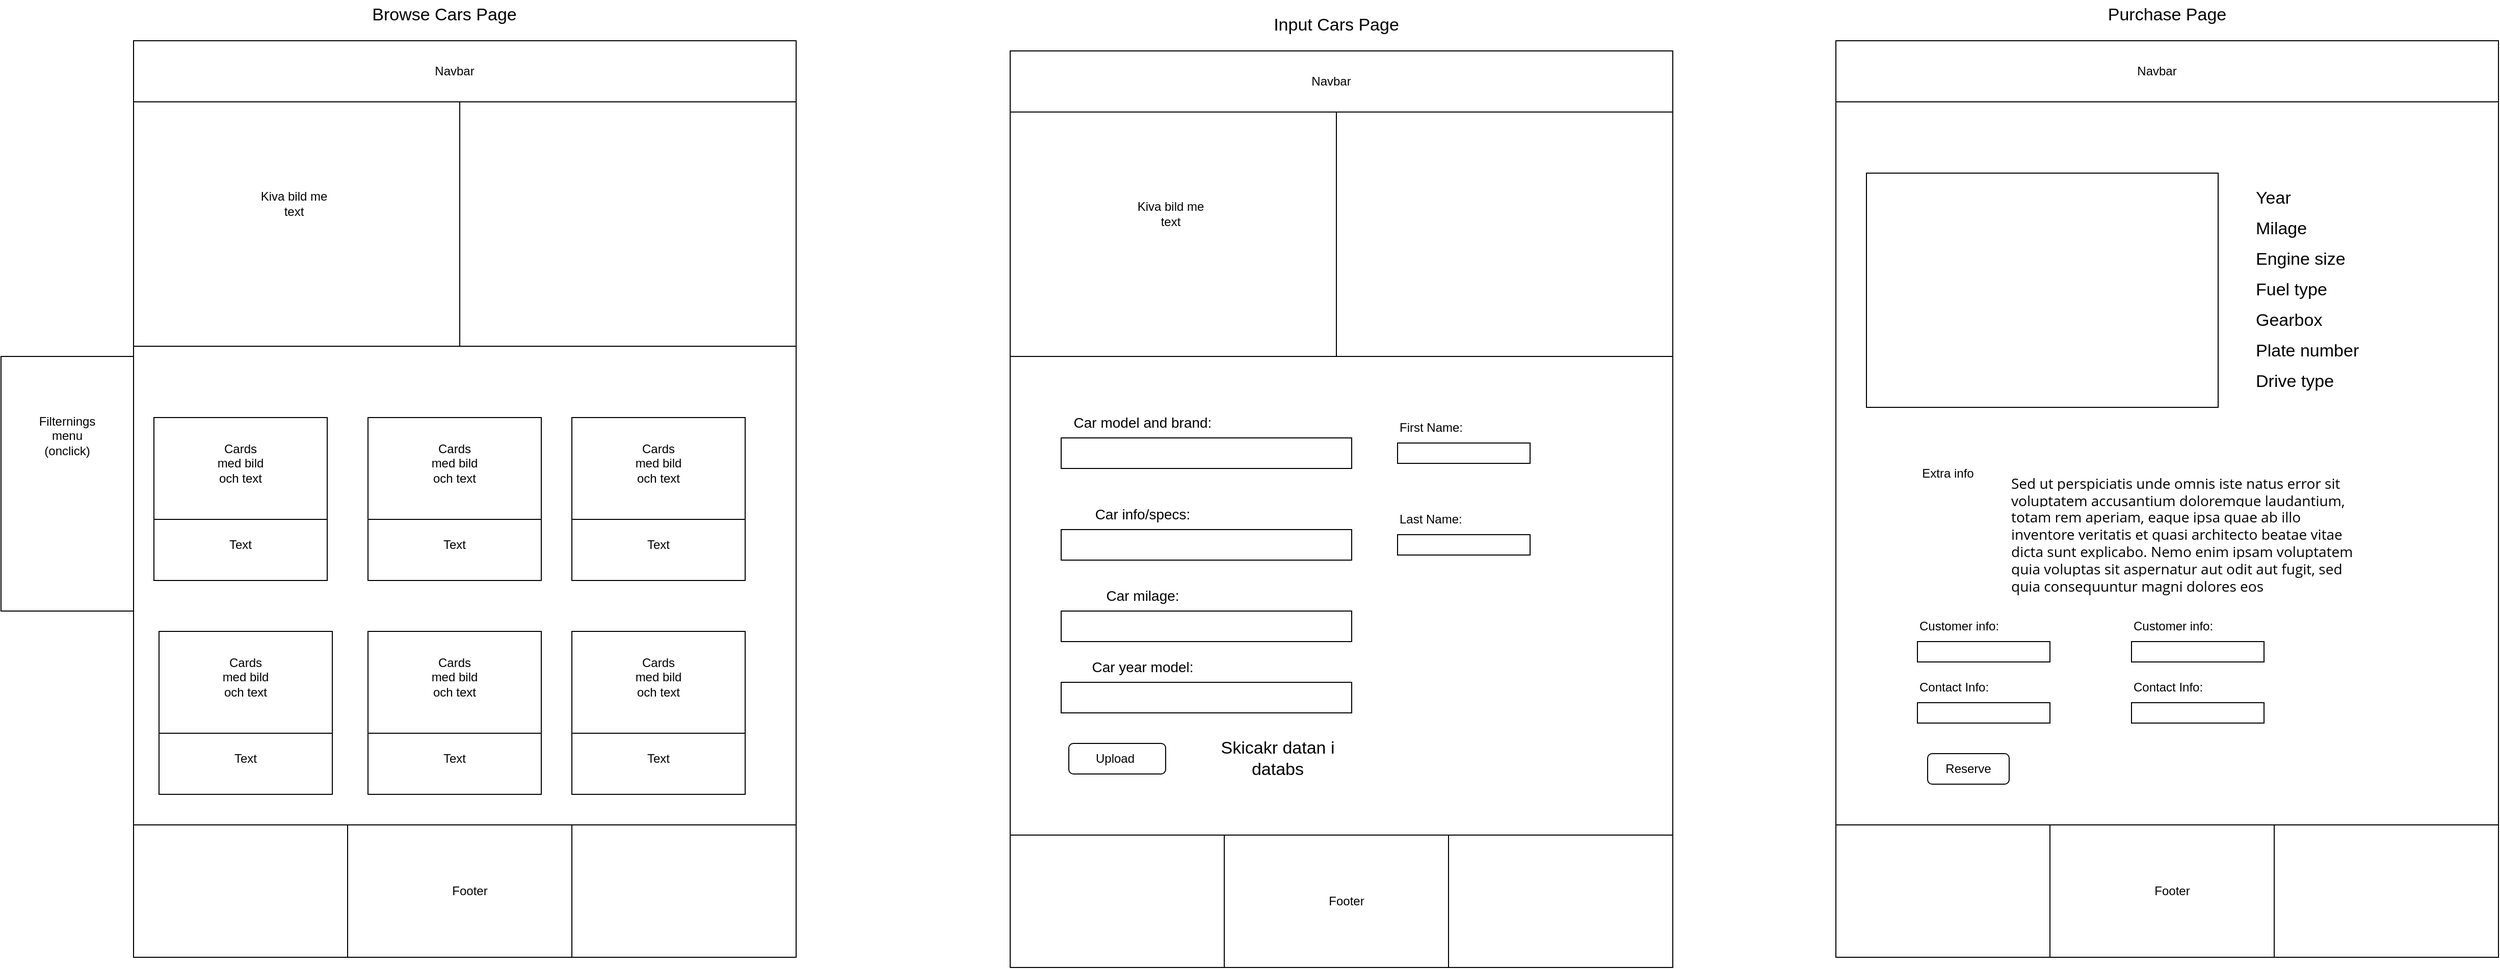 <mxfile version="24.0.1" type="device">
  <diagram name="Page-1" id="6bRj6qMjiAO26-TjQaLH">
    <mxGraphModel dx="2243" dy="754" grid="1" gridSize="10" guides="1" tooltips="1" connect="1" arrows="1" fold="1" page="1" pageScale="1" pageWidth="850" pageHeight="1100" math="0" shadow="0">
      <root>
        <mxCell id="0" />
        <mxCell id="1" parent="0" />
        <mxCell id="yaeBeN-s90Qee0jV2cAA-12" value="" style="rounded=0;whiteSpace=wrap;html=1;" vertex="1" parent="1">
          <mxGeometry x="-110" y="510" width="130" height="250" as="geometry" />
        </mxCell>
        <mxCell id="yaeBeN-s90Qee0jV2cAA-13" value="Filternings menu (onclick)&lt;div&gt;&lt;br&gt;&lt;/div&gt;" style="text;html=1;align=center;verticalAlign=middle;whiteSpace=wrap;rounded=0;" vertex="1" parent="1">
          <mxGeometry x="-75" y="580" width="60" height="30" as="geometry" />
        </mxCell>
        <mxCell id="yaeBeN-s90Qee0jV2cAA-47" value="" style="group" vertex="1" connectable="0" parent="1">
          <mxGeometry x="20" y="200" width="650" height="900" as="geometry" />
        </mxCell>
        <mxCell id="yaeBeN-s90Qee0jV2cAA-5" value="" style="rounded=0;whiteSpace=wrap;html=1;" vertex="1" parent="yaeBeN-s90Qee0jV2cAA-47">
          <mxGeometry width="650" height="900" as="geometry" />
        </mxCell>
        <mxCell id="yaeBeN-s90Qee0jV2cAA-6" value="" style="rounded=0;whiteSpace=wrap;html=1;" vertex="1" parent="yaeBeN-s90Qee0jV2cAA-47">
          <mxGeometry width="650" height="60" as="geometry" />
        </mxCell>
        <mxCell id="yaeBeN-s90Qee0jV2cAA-7" value="Navbar" style="text;html=1;align=center;verticalAlign=middle;whiteSpace=wrap;rounded=0;" vertex="1" parent="yaeBeN-s90Qee0jV2cAA-47">
          <mxGeometry x="270" y="15" width="90" height="30" as="geometry" />
        </mxCell>
        <mxCell id="yaeBeN-s90Qee0jV2cAA-8" value="" style="shape=image;html=1;verticalAlign=top;verticalLabelPosition=bottom;labelBackgroundColor=#ffffff;imageAspect=0;aspect=fixed;image=https://cdn4.iconfinder.com/data/icons/evil-icons-user-interface/64/menu-128.png" vertex="1" parent="yaeBeN-s90Qee0jV2cAA-47">
          <mxGeometry x="590" y="11" width="38" height="38" as="geometry" />
        </mxCell>
        <mxCell id="yaeBeN-s90Qee0jV2cAA-9" value="" style="rounded=0;whiteSpace=wrap;html=1;" vertex="1" parent="yaeBeN-s90Qee0jV2cAA-47">
          <mxGeometry y="60" width="650" height="240" as="geometry" />
        </mxCell>
        <mxCell id="yaeBeN-s90Qee0jV2cAA-10" value="Kiva bild me text" style="text;html=1;align=center;verticalAlign=middle;whiteSpace=wrap;rounded=0;" vertex="1" parent="yaeBeN-s90Qee0jV2cAA-47">
          <mxGeometry x="120" y="140" width="75" height="40" as="geometry" />
        </mxCell>
        <mxCell id="yaeBeN-s90Qee0jV2cAA-11" value="" style="rounded=0;whiteSpace=wrap;html=1;" vertex="1" parent="yaeBeN-s90Qee0jV2cAA-47">
          <mxGeometry x="320" y="60" width="330" height="240" as="geometry" />
        </mxCell>
        <mxCell id="yaeBeN-s90Qee0jV2cAA-22" value="" style="rounded=0;whiteSpace=wrap;html=1;" vertex="1" parent="yaeBeN-s90Qee0jV2cAA-47">
          <mxGeometry y="770" width="650" height="130" as="geometry" />
        </mxCell>
        <mxCell id="yaeBeN-s90Qee0jV2cAA-24" value="" style="rounded=0;whiteSpace=wrap;html=1;" vertex="1" parent="yaeBeN-s90Qee0jV2cAA-47">
          <mxGeometry y="770" width="210" height="130" as="geometry" />
        </mxCell>
        <mxCell id="yaeBeN-s90Qee0jV2cAA-25" value="" style="rounded=0;whiteSpace=wrap;html=1;" vertex="1" parent="yaeBeN-s90Qee0jV2cAA-47">
          <mxGeometry x="430" y="770" width="220" height="130" as="geometry" />
        </mxCell>
        <mxCell id="yaeBeN-s90Qee0jV2cAA-26" value="" style="rounded=0;whiteSpace=wrap;html=1;" vertex="1" parent="yaeBeN-s90Qee0jV2cAA-47">
          <mxGeometry x="210" y="770" width="220" height="130" as="geometry" />
        </mxCell>
        <mxCell id="yaeBeN-s90Qee0jV2cAA-23" value="Footer" style="text;html=1;align=center;verticalAlign=middle;whiteSpace=wrap;rounded=0;" vertex="1" parent="yaeBeN-s90Qee0jV2cAA-47">
          <mxGeometry x="300" y="820" width="60" height="30" as="geometry" />
        </mxCell>
        <mxCell id="yaeBeN-s90Qee0jV2cAA-27" value="" style="group" vertex="1" connectable="0" parent="yaeBeN-s90Qee0jV2cAA-47">
          <mxGeometry x="25" y="580" width="170" height="160" as="geometry" />
        </mxCell>
        <mxCell id="yaeBeN-s90Qee0jV2cAA-16" value="" style="rounded=0;whiteSpace=wrap;html=1;" vertex="1" parent="yaeBeN-s90Qee0jV2cAA-27">
          <mxGeometry width="170" height="160" as="geometry" />
        </mxCell>
        <mxCell id="yaeBeN-s90Qee0jV2cAA-19" value="Cards med bild och text" style="text;html=1;align=center;verticalAlign=middle;whiteSpace=wrap;rounded=0;" vertex="1" parent="yaeBeN-s90Qee0jV2cAA-27">
          <mxGeometry x="55" y="30" width="60" height="30" as="geometry" />
        </mxCell>
        <mxCell id="yaeBeN-s90Qee0jV2cAA-168" value="" style="group" vertex="1" connectable="0" parent="yaeBeN-s90Qee0jV2cAA-27">
          <mxGeometry y="100" width="170" height="60" as="geometry" />
        </mxCell>
        <mxCell id="yaeBeN-s90Qee0jV2cAA-169" value="" style="rounded=0;whiteSpace=wrap;html=1;" vertex="1" parent="yaeBeN-s90Qee0jV2cAA-168">
          <mxGeometry width="170" height="60" as="geometry" />
        </mxCell>
        <mxCell id="yaeBeN-s90Qee0jV2cAA-170" value="Text" style="text;html=1;align=center;verticalAlign=middle;whiteSpace=wrap;rounded=0;" vertex="1" parent="yaeBeN-s90Qee0jV2cAA-168">
          <mxGeometry x="55" y="10" width="60" height="30" as="geometry" />
        </mxCell>
        <mxCell id="yaeBeN-s90Qee0jV2cAA-28" value="" style="group" vertex="1" connectable="0" parent="yaeBeN-s90Qee0jV2cAA-47">
          <mxGeometry x="230" y="580" width="170" height="160" as="geometry" />
        </mxCell>
        <mxCell id="yaeBeN-s90Qee0jV2cAA-17" value="" style="rounded=0;whiteSpace=wrap;html=1;" vertex="1" parent="yaeBeN-s90Qee0jV2cAA-28">
          <mxGeometry width="170" height="160" as="geometry" />
        </mxCell>
        <mxCell id="yaeBeN-s90Qee0jV2cAA-20" value="Cards med bild och text" style="text;html=1;align=center;verticalAlign=middle;whiteSpace=wrap;rounded=0;" vertex="1" parent="yaeBeN-s90Qee0jV2cAA-28">
          <mxGeometry x="55" y="30" width="60" height="30" as="geometry" />
        </mxCell>
        <mxCell id="yaeBeN-s90Qee0jV2cAA-171" value="" style="group" vertex="1" connectable="0" parent="yaeBeN-s90Qee0jV2cAA-28">
          <mxGeometry y="100" width="170" height="60" as="geometry" />
        </mxCell>
        <mxCell id="yaeBeN-s90Qee0jV2cAA-172" value="" style="rounded=0;whiteSpace=wrap;html=1;" vertex="1" parent="yaeBeN-s90Qee0jV2cAA-171">
          <mxGeometry width="170" height="60" as="geometry" />
        </mxCell>
        <mxCell id="yaeBeN-s90Qee0jV2cAA-173" value="Text" style="text;html=1;align=center;verticalAlign=middle;whiteSpace=wrap;rounded=0;" vertex="1" parent="yaeBeN-s90Qee0jV2cAA-171">
          <mxGeometry x="55" y="10" width="60" height="30" as="geometry" />
        </mxCell>
        <mxCell id="yaeBeN-s90Qee0jV2cAA-29" value="" style="group" vertex="1" connectable="0" parent="yaeBeN-s90Qee0jV2cAA-47">
          <mxGeometry x="430" y="580" width="170" height="160" as="geometry" />
        </mxCell>
        <mxCell id="yaeBeN-s90Qee0jV2cAA-30" value="" style="group" vertex="1" connectable="0" parent="yaeBeN-s90Qee0jV2cAA-29">
          <mxGeometry width="170" height="160" as="geometry" />
        </mxCell>
        <mxCell id="yaeBeN-s90Qee0jV2cAA-18" value="" style="rounded=0;whiteSpace=wrap;html=1;" vertex="1" parent="yaeBeN-s90Qee0jV2cAA-30">
          <mxGeometry width="170" height="160" as="geometry" />
        </mxCell>
        <mxCell id="yaeBeN-s90Qee0jV2cAA-21" value="Cards med bild och text" style="text;html=1;align=center;verticalAlign=middle;whiteSpace=wrap;rounded=0;" vertex="1" parent="yaeBeN-s90Qee0jV2cAA-30">
          <mxGeometry x="55" y="30" width="60" height="30" as="geometry" />
        </mxCell>
        <mxCell id="yaeBeN-s90Qee0jV2cAA-174" value="" style="group" vertex="1" connectable="0" parent="yaeBeN-s90Qee0jV2cAA-30">
          <mxGeometry y="100" width="170" height="60" as="geometry" />
        </mxCell>
        <mxCell id="yaeBeN-s90Qee0jV2cAA-175" value="" style="rounded=0;whiteSpace=wrap;html=1;" vertex="1" parent="yaeBeN-s90Qee0jV2cAA-174">
          <mxGeometry width="170" height="60" as="geometry" />
        </mxCell>
        <mxCell id="yaeBeN-s90Qee0jV2cAA-176" value="Text" style="text;html=1;align=center;verticalAlign=middle;whiteSpace=wrap;rounded=0;" vertex="1" parent="yaeBeN-s90Qee0jV2cAA-174">
          <mxGeometry x="55" y="10" width="60" height="30" as="geometry" />
        </mxCell>
        <mxCell id="yaeBeN-s90Qee0jV2cAA-31" value="" style="group" vertex="1" connectable="0" parent="yaeBeN-s90Qee0jV2cAA-47">
          <mxGeometry x="20" y="370" width="170" height="160" as="geometry" />
        </mxCell>
        <mxCell id="yaeBeN-s90Qee0jV2cAA-32" value="" style="rounded=0;whiteSpace=wrap;html=1;" vertex="1" parent="yaeBeN-s90Qee0jV2cAA-31">
          <mxGeometry width="170" height="160" as="geometry" />
        </mxCell>
        <mxCell id="yaeBeN-s90Qee0jV2cAA-33" value="Cards med bild och text" style="text;html=1;align=center;verticalAlign=middle;whiteSpace=wrap;rounded=0;" vertex="1" parent="yaeBeN-s90Qee0jV2cAA-31">
          <mxGeometry x="55" y="30" width="60" height="30" as="geometry" />
        </mxCell>
        <mxCell id="yaeBeN-s90Qee0jV2cAA-161" value="" style="group" vertex="1" connectable="0" parent="yaeBeN-s90Qee0jV2cAA-31">
          <mxGeometry y="100" width="170" height="60" as="geometry" />
        </mxCell>
        <mxCell id="yaeBeN-s90Qee0jV2cAA-159" value="" style="rounded=0;whiteSpace=wrap;html=1;" vertex="1" parent="yaeBeN-s90Qee0jV2cAA-161">
          <mxGeometry width="170" height="60" as="geometry" />
        </mxCell>
        <mxCell id="yaeBeN-s90Qee0jV2cAA-160" value="Text" style="text;html=1;align=center;verticalAlign=middle;whiteSpace=wrap;rounded=0;" vertex="1" parent="yaeBeN-s90Qee0jV2cAA-161">
          <mxGeometry x="55" y="10" width="60" height="30" as="geometry" />
        </mxCell>
        <mxCell id="yaeBeN-s90Qee0jV2cAA-34" value="" style="group" vertex="1" connectable="0" parent="yaeBeN-s90Qee0jV2cAA-47">
          <mxGeometry x="230" y="370" width="170" height="160" as="geometry" />
        </mxCell>
        <mxCell id="yaeBeN-s90Qee0jV2cAA-35" value="" style="rounded=0;whiteSpace=wrap;html=1;" vertex="1" parent="yaeBeN-s90Qee0jV2cAA-34">
          <mxGeometry width="170" height="160" as="geometry" />
        </mxCell>
        <mxCell id="yaeBeN-s90Qee0jV2cAA-36" value="Cards med bild och text" style="text;html=1;align=center;verticalAlign=middle;whiteSpace=wrap;rounded=0;" vertex="1" parent="yaeBeN-s90Qee0jV2cAA-34">
          <mxGeometry x="55" y="30" width="60" height="30" as="geometry" />
        </mxCell>
        <mxCell id="yaeBeN-s90Qee0jV2cAA-162" value="" style="group" vertex="1" connectable="0" parent="yaeBeN-s90Qee0jV2cAA-34">
          <mxGeometry y="100" width="170" height="60" as="geometry" />
        </mxCell>
        <mxCell id="yaeBeN-s90Qee0jV2cAA-163" value="" style="rounded=0;whiteSpace=wrap;html=1;" vertex="1" parent="yaeBeN-s90Qee0jV2cAA-162">
          <mxGeometry width="170" height="60" as="geometry" />
        </mxCell>
        <mxCell id="yaeBeN-s90Qee0jV2cAA-164" value="Text" style="text;html=1;align=center;verticalAlign=middle;whiteSpace=wrap;rounded=0;" vertex="1" parent="yaeBeN-s90Qee0jV2cAA-162">
          <mxGeometry x="55" y="10" width="60" height="30" as="geometry" />
        </mxCell>
        <mxCell id="yaeBeN-s90Qee0jV2cAA-42" value="" style="group" vertex="1" connectable="0" parent="yaeBeN-s90Qee0jV2cAA-47">
          <mxGeometry x="430" y="370" width="170" height="160" as="geometry" />
        </mxCell>
        <mxCell id="yaeBeN-s90Qee0jV2cAA-43" value="" style="group" vertex="1" connectable="0" parent="yaeBeN-s90Qee0jV2cAA-42">
          <mxGeometry width="170" height="160" as="geometry" />
        </mxCell>
        <mxCell id="yaeBeN-s90Qee0jV2cAA-44" value="" style="rounded=0;whiteSpace=wrap;html=1;" vertex="1" parent="yaeBeN-s90Qee0jV2cAA-43">
          <mxGeometry width="170" height="160" as="geometry" />
        </mxCell>
        <mxCell id="yaeBeN-s90Qee0jV2cAA-45" value="Cards med bild och text" style="text;html=1;align=center;verticalAlign=middle;whiteSpace=wrap;rounded=0;" vertex="1" parent="yaeBeN-s90Qee0jV2cAA-43">
          <mxGeometry x="55" y="30" width="60" height="30" as="geometry" />
        </mxCell>
        <mxCell id="yaeBeN-s90Qee0jV2cAA-165" value="" style="group" vertex="1" connectable="0" parent="yaeBeN-s90Qee0jV2cAA-43">
          <mxGeometry y="100" width="170" height="60" as="geometry" />
        </mxCell>
        <mxCell id="yaeBeN-s90Qee0jV2cAA-166" value="" style="rounded=0;whiteSpace=wrap;html=1;" vertex="1" parent="yaeBeN-s90Qee0jV2cAA-165">
          <mxGeometry width="170" height="60" as="geometry" />
        </mxCell>
        <mxCell id="yaeBeN-s90Qee0jV2cAA-167" value="Text" style="text;html=1;align=center;verticalAlign=middle;whiteSpace=wrap;rounded=0;" vertex="1" parent="yaeBeN-s90Qee0jV2cAA-165">
          <mxGeometry x="55" y="10" width="60" height="30" as="geometry" />
        </mxCell>
        <mxCell id="yaeBeN-s90Qee0jV2cAA-48" value="" style="group" vertex="1" connectable="0" parent="1">
          <mxGeometry x="880" y="210" width="650" height="900" as="geometry" />
        </mxCell>
        <mxCell id="yaeBeN-s90Qee0jV2cAA-49" value="" style="rounded=0;whiteSpace=wrap;html=1;" vertex="1" parent="yaeBeN-s90Qee0jV2cAA-48">
          <mxGeometry width="650" height="900" as="geometry" />
        </mxCell>
        <mxCell id="yaeBeN-s90Qee0jV2cAA-50" value="" style="rounded=0;whiteSpace=wrap;html=1;" vertex="1" parent="yaeBeN-s90Qee0jV2cAA-48">
          <mxGeometry width="650" height="60" as="geometry" />
        </mxCell>
        <mxCell id="yaeBeN-s90Qee0jV2cAA-51" value="Navbar" style="text;html=1;align=center;verticalAlign=middle;whiteSpace=wrap;rounded=0;" vertex="1" parent="yaeBeN-s90Qee0jV2cAA-48">
          <mxGeometry x="270" y="15" width="90" height="30" as="geometry" />
        </mxCell>
        <mxCell id="yaeBeN-s90Qee0jV2cAA-52" value="" style="shape=image;html=1;verticalAlign=top;verticalLabelPosition=bottom;labelBackgroundColor=#ffffff;imageAspect=0;aspect=fixed;image=https://cdn4.iconfinder.com/data/icons/evil-icons-user-interface/64/menu-128.png" vertex="1" parent="yaeBeN-s90Qee0jV2cAA-48">
          <mxGeometry x="590" y="11" width="38" height="38" as="geometry" />
        </mxCell>
        <mxCell id="yaeBeN-s90Qee0jV2cAA-53" value="" style="rounded=0;whiteSpace=wrap;html=1;" vertex="1" parent="yaeBeN-s90Qee0jV2cAA-48">
          <mxGeometry y="60" width="650" height="240" as="geometry" />
        </mxCell>
        <mxCell id="yaeBeN-s90Qee0jV2cAA-54" value="Kiva bild me text" style="text;html=1;align=center;verticalAlign=middle;whiteSpace=wrap;rounded=0;" vertex="1" parent="yaeBeN-s90Qee0jV2cAA-48">
          <mxGeometry x="120" y="140" width="75" height="40" as="geometry" />
        </mxCell>
        <mxCell id="yaeBeN-s90Qee0jV2cAA-55" value="" style="rounded=0;whiteSpace=wrap;html=1;" vertex="1" parent="yaeBeN-s90Qee0jV2cAA-48">
          <mxGeometry x="320" y="60" width="330" height="240" as="geometry" />
        </mxCell>
        <mxCell id="yaeBeN-s90Qee0jV2cAA-56" value="" style="rounded=0;whiteSpace=wrap;html=1;" vertex="1" parent="yaeBeN-s90Qee0jV2cAA-48">
          <mxGeometry y="770" width="650" height="130" as="geometry" />
        </mxCell>
        <mxCell id="yaeBeN-s90Qee0jV2cAA-57" value="" style="rounded=0;whiteSpace=wrap;html=1;" vertex="1" parent="yaeBeN-s90Qee0jV2cAA-48">
          <mxGeometry y="770" width="210" height="130" as="geometry" />
        </mxCell>
        <mxCell id="yaeBeN-s90Qee0jV2cAA-58" value="" style="rounded=0;whiteSpace=wrap;html=1;" vertex="1" parent="yaeBeN-s90Qee0jV2cAA-48">
          <mxGeometry x="430" y="770" width="220" height="130" as="geometry" />
        </mxCell>
        <mxCell id="yaeBeN-s90Qee0jV2cAA-59" value="" style="rounded=0;whiteSpace=wrap;html=1;" vertex="1" parent="yaeBeN-s90Qee0jV2cAA-48">
          <mxGeometry x="210" y="770" width="220" height="130" as="geometry" />
        </mxCell>
        <mxCell id="yaeBeN-s90Qee0jV2cAA-60" value="Footer" style="text;html=1;align=center;verticalAlign=middle;whiteSpace=wrap;rounded=0;" vertex="1" parent="yaeBeN-s90Qee0jV2cAA-48">
          <mxGeometry x="300" y="820" width="60" height="30" as="geometry" />
        </mxCell>
        <mxCell id="yaeBeN-s90Qee0jV2cAA-85" value="" style="group" vertex="1" connectable="0" parent="yaeBeN-s90Qee0jV2cAA-48">
          <mxGeometry x="50" y="350" width="285" height="60" as="geometry" />
        </mxCell>
        <mxCell id="yaeBeN-s90Qee0jV2cAA-83" value="" style="rounded=0;whiteSpace=wrap;html=1;" vertex="1" parent="yaeBeN-s90Qee0jV2cAA-85">
          <mxGeometry y="30" width="285" height="30" as="geometry" />
        </mxCell>
        <mxCell id="yaeBeN-s90Qee0jV2cAA-84" value="&lt;font style=&quot;font-size: 14px;&quot;&gt;Car model and brand:&lt;/font&gt;" style="text;html=1;align=center;verticalAlign=middle;whiteSpace=wrap;rounded=0;" vertex="1" parent="yaeBeN-s90Qee0jV2cAA-85">
          <mxGeometry width="160" height="30" as="geometry" />
        </mxCell>
        <mxCell id="yaeBeN-s90Qee0jV2cAA-86" value="" style="group" vertex="1" connectable="0" parent="yaeBeN-s90Qee0jV2cAA-48">
          <mxGeometry x="50" y="440" width="285" height="60" as="geometry" />
        </mxCell>
        <mxCell id="yaeBeN-s90Qee0jV2cAA-87" value="" style="rounded=0;whiteSpace=wrap;html=1;" vertex="1" parent="yaeBeN-s90Qee0jV2cAA-86">
          <mxGeometry y="30" width="285" height="30" as="geometry" />
        </mxCell>
        <mxCell id="yaeBeN-s90Qee0jV2cAA-88" value="&lt;font style=&quot;font-size: 14px;&quot;&gt;Car info/specs:&lt;/font&gt;" style="text;html=1;align=center;verticalAlign=middle;whiteSpace=wrap;rounded=0;" vertex="1" parent="yaeBeN-s90Qee0jV2cAA-86">
          <mxGeometry width="160" height="30" as="geometry" />
        </mxCell>
        <mxCell id="yaeBeN-s90Qee0jV2cAA-90" value="" style="group" vertex="1" connectable="0" parent="yaeBeN-s90Qee0jV2cAA-48">
          <mxGeometry x="50" y="520" width="285" height="60" as="geometry" />
        </mxCell>
        <mxCell id="yaeBeN-s90Qee0jV2cAA-91" value="" style="rounded=0;whiteSpace=wrap;html=1;" vertex="1" parent="yaeBeN-s90Qee0jV2cAA-90">
          <mxGeometry y="30" width="285" height="30" as="geometry" />
        </mxCell>
        <mxCell id="yaeBeN-s90Qee0jV2cAA-92" value="&lt;font style=&quot;font-size: 14px;&quot;&gt;Car milage:&lt;/font&gt;" style="text;html=1;align=center;verticalAlign=middle;whiteSpace=wrap;rounded=0;" vertex="1" parent="yaeBeN-s90Qee0jV2cAA-90">
          <mxGeometry width="160" height="30" as="geometry" />
        </mxCell>
        <mxCell id="yaeBeN-s90Qee0jV2cAA-93" value="" style="group" vertex="1" connectable="0" parent="yaeBeN-s90Qee0jV2cAA-48">
          <mxGeometry x="50" y="590" width="285" height="60" as="geometry" />
        </mxCell>
        <mxCell id="yaeBeN-s90Qee0jV2cAA-94" value="" style="rounded=0;whiteSpace=wrap;html=1;" vertex="1" parent="yaeBeN-s90Qee0jV2cAA-93">
          <mxGeometry y="30" width="285" height="30" as="geometry" />
        </mxCell>
        <mxCell id="yaeBeN-s90Qee0jV2cAA-95" value="&lt;span style=&quot;font-size: 14px;&quot;&gt;Car year model:&lt;/span&gt;" style="text;html=1;align=center;verticalAlign=middle;whiteSpace=wrap;rounded=0;" vertex="1" parent="yaeBeN-s90Qee0jV2cAA-93">
          <mxGeometry width="160" height="30" as="geometry" />
        </mxCell>
        <mxCell id="yaeBeN-s90Qee0jV2cAA-98" value="" style="group" vertex="1" connectable="0" parent="yaeBeN-s90Qee0jV2cAA-48">
          <mxGeometry x="57.5" y="680" width="95" height="30" as="geometry" />
        </mxCell>
        <mxCell id="yaeBeN-s90Qee0jV2cAA-96" value="" style="rounded=1;whiteSpace=wrap;html=1;" vertex="1" parent="yaeBeN-s90Qee0jV2cAA-98">
          <mxGeometry width="95" height="30" as="geometry" />
        </mxCell>
        <mxCell id="yaeBeN-s90Qee0jV2cAA-97" value="Upload" style="text;html=1;align=center;verticalAlign=middle;whiteSpace=wrap;rounded=0;" vertex="1" parent="yaeBeN-s90Qee0jV2cAA-98">
          <mxGeometry x="15" width="60" height="30" as="geometry" />
        </mxCell>
        <mxCell id="yaeBeN-s90Qee0jV2cAA-99" value="&lt;font style=&quot;font-size: 17px;&quot;&gt;Skicakr datan i databs&lt;/font&gt;" style="text;html=1;align=center;verticalAlign=middle;whiteSpace=wrap;rounded=0;" vertex="1" parent="yaeBeN-s90Qee0jV2cAA-48">
          <mxGeometry x="195" y="680" width="135" height="30" as="geometry" />
        </mxCell>
        <mxCell id="yaeBeN-s90Qee0jV2cAA-195" value="First Name:" style="text;html=1;align=left;verticalAlign=middle;whiteSpace=wrap;rounded=0;" vertex="1" parent="yaeBeN-s90Qee0jV2cAA-48">
          <mxGeometry x="380" y="355" width="107.5" height="30" as="geometry" />
        </mxCell>
        <mxCell id="yaeBeN-s90Qee0jV2cAA-196" value="" style="rounded=0;whiteSpace=wrap;html=1;" vertex="1" parent="yaeBeN-s90Qee0jV2cAA-48">
          <mxGeometry x="380" y="385" width="130" height="20" as="geometry" />
        </mxCell>
        <mxCell id="yaeBeN-s90Qee0jV2cAA-197" value="Last Name:" style="text;html=1;align=left;verticalAlign=middle;whiteSpace=wrap;rounded=0;" vertex="1" parent="yaeBeN-s90Qee0jV2cAA-48">
          <mxGeometry x="380" y="445" width="107.5" height="30" as="geometry" />
        </mxCell>
        <mxCell id="yaeBeN-s90Qee0jV2cAA-198" value="" style="rounded=0;whiteSpace=wrap;html=1;" vertex="1" parent="yaeBeN-s90Qee0jV2cAA-48">
          <mxGeometry x="380" y="475" width="130" height="20" as="geometry" />
        </mxCell>
        <mxCell id="yaeBeN-s90Qee0jV2cAA-81" value="&lt;font style=&quot;font-size: 17px;&quot;&gt;Browse Cars Page&lt;/font&gt;" style="text;html=1;align=center;verticalAlign=middle;whiteSpace=wrap;rounded=0;" vertex="1" parent="1">
          <mxGeometry x="225" y="160" width="200" height="30" as="geometry" />
        </mxCell>
        <mxCell id="yaeBeN-s90Qee0jV2cAA-82" value="&lt;font style=&quot;font-size: 17px;&quot;&gt;Input Cars Page&lt;/font&gt;" style="text;html=1;align=center;verticalAlign=middle;whiteSpace=wrap;rounded=0;" vertex="1" parent="1">
          <mxGeometry x="1100" y="170" width="200" height="30" as="geometry" />
        </mxCell>
        <mxCell id="yaeBeN-s90Qee0jV2cAA-101" value="" style="group" vertex="1" connectable="0" parent="1">
          <mxGeometry x="1690" y="200" width="650" height="900" as="geometry" />
        </mxCell>
        <mxCell id="yaeBeN-s90Qee0jV2cAA-102" value="" style="rounded=0;whiteSpace=wrap;html=1;" vertex="1" parent="yaeBeN-s90Qee0jV2cAA-101">
          <mxGeometry width="650" height="900" as="geometry" />
        </mxCell>
        <mxCell id="yaeBeN-s90Qee0jV2cAA-103" value="" style="rounded=0;whiteSpace=wrap;html=1;" vertex="1" parent="yaeBeN-s90Qee0jV2cAA-101">
          <mxGeometry width="650" height="60" as="geometry" />
        </mxCell>
        <mxCell id="yaeBeN-s90Qee0jV2cAA-104" value="Navbar" style="text;html=1;align=center;verticalAlign=middle;whiteSpace=wrap;rounded=0;" vertex="1" parent="yaeBeN-s90Qee0jV2cAA-101">
          <mxGeometry x="270" y="15" width="90" height="30" as="geometry" />
        </mxCell>
        <mxCell id="yaeBeN-s90Qee0jV2cAA-105" value="" style="shape=image;html=1;verticalAlign=top;verticalLabelPosition=bottom;labelBackgroundColor=#ffffff;imageAspect=0;aspect=fixed;image=https://cdn4.iconfinder.com/data/icons/evil-icons-user-interface/64/menu-128.png" vertex="1" parent="yaeBeN-s90Qee0jV2cAA-101">
          <mxGeometry x="590" y="11" width="38" height="38" as="geometry" />
        </mxCell>
        <mxCell id="yaeBeN-s90Qee0jV2cAA-109" value="" style="rounded=0;whiteSpace=wrap;html=1;" vertex="1" parent="yaeBeN-s90Qee0jV2cAA-101">
          <mxGeometry y="770" width="650" height="130" as="geometry" />
        </mxCell>
        <mxCell id="yaeBeN-s90Qee0jV2cAA-110" value="" style="rounded=0;whiteSpace=wrap;html=1;" vertex="1" parent="yaeBeN-s90Qee0jV2cAA-101">
          <mxGeometry y="770" width="210" height="130" as="geometry" />
        </mxCell>
        <mxCell id="yaeBeN-s90Qee0jV2cAA-111" value="" style="rounded=0;whiteSpace=wrap;html=1;" vertex="1" parent="yaeBeN-s90Qee0jV2cAA-101">
          <mxGeometry x="430" y="770" width="220" height="130" as="geometry" />
        </mxCell>
        <mxCell id="yaeBeN-s90Qee0jV2cAA-112" value="" style="rounded=0;whiteSpace=wrap;html=1;" vertex="1" parent="yaeBeN-s90Qee0jV2cAA-101">
          <mxGeometry x="210" y="770" width="220" height="130" as="geometry" />
        </mxCell>
        <mxCell id="yaeBeN-s90Qee0jV2cAA-113" value="Footer" style="text;html=1;align=center;verticalAlign=middle;whiteSpace=wrap;rounded=0;" vertex="1" parent="yaeBeN-s90Qee0jV2cAA-101">
          <mxGeometry x="300" y="820" width="60" height="30" as="geometry" />
        </mxCell>
        <mxCell id="yaeBeN-s90Qee0jV2cAA-130" value="" style="group" vertex="1" connectable="0" parent="yaeBeN-s90Qee0jV2cAA-101">
          <mxGeometry x="430" y="370" width="170" height="160" as="geometry" />
        </mxCell>
        <mxCell id="yaeBeN-s90Qee0jV2cAA-146" value="" style="rounded=0;whiteSpace=wrap;html=1;" vertex="1" parent="yaeBeN-s90Qee0jV2cAA-101">
          <mxGeometry x="80" y="650" width="130" height="20" as="geometry" />
        </mxCell>
        <mxCell id="yaeBeN-s90Qee0jV2cAA-178" value="" style="group" vertex="1" connectable="0" parent="yaeBeN-s90Qee0jV2cAA-101">
          <mxGeometry x="50" y="140" width="325" height="230" as="geometry" />
        </mxCell>
        <mxCell id="yaeBeN-s90Qee0jV2cAA-177" value="&lt;font style=&quot;font-size: 15px;&quot;&gt;Bild&lt;/font&gt;" style="text;html=1;align=center;verticalAlign=middle;whiteSpace=wrap;rounded=0;" vertex="1" parent="yaeBeN-s90Qee0jV2cAA-178">
          <mxGeometry x="132.5" y="70" width="60" height="30" as="geometry" />
        </mxCell>
        <mxCell id="yaeBeN-s90Qee0jV2cAA-179" value="&lt;font style=&quot;font-size: 17px;&quot;&gt;Year&lt;/font&gt;" style="text;html=1;align=left;verticalAlign=middle;whiteSpace=wrap;rounded=0;" vertex="1" parent="yaeBeN-s90Qee0jV2cAA-101">
          <mxGeometry x="410" y="140" width="60" height="30" as="geometry" />
        </mxCell>
        <mxCell id="yaeBeN-s90Qee0jV2cAA-180" value="&lt;font style=&quot;font-size: 17px;&quot;&gt;Milage&lt;/font&gt;" style="text;html=1;align=left;verticalAlign=middle;whiteSpace=wrap;rounded=0;" vertex="1" parent="yaeBeN-s90Qee0jV2cAA-101">
          <mxGeometry x="410" y="170" width="60" height="30" as="geometry" />
        </mxCell>
        <mxCell id="yaeBeN-s90Qee0jV2cAA-182" value="&lt;font style=&quot;font-size: 17px;&quot;&gt;Engine size&lt;/font&gt;" style="text;html=1;align=left;verticalAlign=middle;whiteSpace=wrap;rounded=0;" vertex="1" parent="yaeBeN-s90Qee0jV2cAA-101">
          <mxGeometry x="410" y="200" width="100" height="30" as="geometry" />
        </mxCell>
        <mxCell id="yaeBeN-s90Qee0jV2cAA-183" value="&lt;font style=&quot;font-size: 17px;&quot;&gt;Fuel type&lt;/font&gt;" style="text;html=1;align=left;verticalAlign=middle;whiteSpace=wrap;rounded=0;" vertex="1" parent="yaeBeN-s90Qee0jV2cAA-101">
          <mxGeometry x="410" y="230" width="100" height="30" as="geometry" />
        </mxCell>
        <mxCell id="yaeBeN-s90Qee0jV2cAA-184" value="&lt;font style=&quot;font-size: 17px;&quot;&gt;Gearbox&lt;/font&gt;" style="text;html=1;align=left;verticalAlign=middle;whiteSpace=wrap;rounded=0;" vertex="1" parent="yaeBeN-s90Qee0jV2cAA-101">
          <mxGeometry x="410" y="260" width="100" height="30" as="geometry" />
        </mxCell>
        <mxCell id="yaeBeN-s90Qee0jV2cAA-185" value="&lt;font style=&quot;font-size: 17px;&quot;&gt;Plate number&lt;/font&gt;" style="text;html=1;align=left;verticalAlign=middle;whiteSpace=wrap;rounded=0;" vertex="1" parent="yaeBeN-s90Qee0jV2cAA-101">
          <mxGeometry x="410" y="290" width="120" height="30" as="geometry" />
        </mxCell>
        <mxCell id="yaeBeN-s90Qee0jV2cAA-186" value="&lt;font style=&quot;font-size: 17px;&quot;&gt;Drive type&lt;/font&gt;" style="text;html=1;align=left;verticalAlign=middle;whiteSpace=wrap;rounded=0;" vertex="1" parent="yaeBeN-s90Qee0jV2cAA-101">
          <mxGeometry x="410" y="320" width="120" height="30" as="geometry" />
        </mxCell>
        <mxCell id="yaeBeN-s90Qee0jV2cAA-135" value="&lt;span style=&quot;color: rgba(0, 0, 0, 0); font-family: monospace; font-size: 0px; text-align: start; text-wrap: nowrap;&quot;&gt;%3CmxGraphModel%3E%3Croot%3E%3CmxCell%20id%3D%220%22%2F%3E%3CmxCell%20id%3D%221%22%20parent%3D%220%22%2F%3E%3CmxCell%20id%3D%222%22%20value%3D%22%22%20style%3D%22group%22%20vertex%3D%221%22%20connectable%3D%220%22%20parent%3D%221%22%3E%3CmxGeometry%20x%3D%221782.5%22%20y%3D%22700%22%20width%3D%22130%22%20height%3D%2250%22%20as%3D%22geometry%22%2F%3E%3C%2FmxCell%3E%3CmxCell%20id%3D%223%22%20value%3D%22%22%20style%3D%22rounded%3D0%3BwhiteSpace%3Dwrap%3Bhtml%3D1%3B%22%20vertex%3D%221%22%20parent%3D%222%22%3E%3CmxGeometry%20y%3D%2230%22%20width%3D%22130%22%20height%3D%2220%22%20as%3D%22geometry%22%2F%3E%3C%2FmxCell%3E%3CmxCell%20id%3D%224%22%20value%3D%22Customer%20info%22%20style%3D%22text%3Bhtml%3D1%3Balign%3Dcenter%3BverticalAlign%3Dmiddle%3BwhiteSpace%3Dwrap%3Brounded%3D0%3B%22%20vertex%3D%221%22%20parent%3D%222%22%3E%3CmxGeometry%20width%3D%22107.5%22%20height%3D%2230%22%20as%3D%22geometry%22%2F%3E%3C%2FmxCell%3E%3C%2Froot%3E%3C%2FmxGraphModel%3Ecv&lt;/span&gt;" style="rounded=0;whiteSpace=wrap;html=1;" vertex="1" parent="yaeBeN-s90Qee0jV2cAA-101">
          <mxGeometry x="30" y="130" width="345" height="230" as="geometry" />
        </mxCell>
        <mxCell id="yaeBeN-s90Qee0jV2cAA-187" value="Extra info" style="text;html=1;align=center;verticalAlign=middle;whiteSpace=wrap;rounded=0;" vertex="1" parent="yaeBeN-s90Qee0jV2cAA-101">
          <mxGeometry x="80" y="410" width="60" height="30" as="geometry" />
        </mxCell>
        <mxCell id="yaeBeN-s90Qee0jV2cAA-188" value="&lt;div style=&quot;&quot;&gt;&lt;span style=&quot;background-color: rgb(255, 255, 255); font-family: &amp;quot;Open Sans&amp;quot;, Arial, sans-serif; font-size: 14px;&quot;&gt;Sed ut perspiciatis unde omnis iste natus error sit voluptatem accusantium doloremque laudantium, totam rem aperiam, eaque ipsa quae ab illo inventore veritatis et quasi architecto beatae vitae dicta sunt explicabo. Nemo enim ipsam voluptatem quia voluptas sit aspernatur aut odit aut fugit, sed quia consequuntur magni dolores eos&lt;/span&gt;&lt;/div&gt;" style="text;html=1;align=left;verticalAlign=middle;whiteSpace=wrap;rounded=0;" vertex="1" parent="yaeBeN-s90Qee0jV2cAA-101">
          <mxGeometry x="170" y="460" width="340" height="50" as="geometry" />
        </mxCell>
        <mxCell id="yaeBeN-s90Qee0jV2cAA-190" value="" style="group" vertex="1" connectable="0" parent="yaeBeN-s90Qee0jV2cAA-101">
          <mxGeometry x="90" y="700" width="80" height="30" as="geometry" />
        </mxCell>
        <mxCell id="yaeBeN-s90Qee0jV2cAA-151" value="" style="rounded=1;whiteSpace=wrap;html=1;" vertex="1" parent="yaeBeN-s90Qee0jV2cAA-190">
          <mxGeometry width="80" height="30" as="geometry" />
        </mxCell>
        <mxCell id="yaeBeN-s90Qee0jV2cAA-152" value="Reserve" style="text;html=1;align=center;verticalAlign=middle;whiteSpace=wrap;rounded=0;" vertex="1" parent="yaeBeN-s90Qee0jV2cAA-190">
          <mxGeometry x="10" width="60" height="30" as="geometry" />
        </mxCell>
        <mxCell id="yaeBeN-s90Qee0jV2cAA-139" value="Customer info:" style="text;html=1;align=left;verticalAlign=middle;whiteSpace=wrap;rounded=0;" vertex="1" parent="yaeBeN-s90Qee0jV2cAA-101">
          <mxGeometry x="80" y="560" width="107.5" height="30" as="geometry" />
        </mxCell>
        <mxCell id="yaeBeN-s90Qee0jV2cAA-137" value="" style="rounded=0;whiteSpace=wrap;html=1;" vertex="1" parent="yaeBeN-s90Qee0jV2cAA-101">
          <mxGeometry x="80" y="590" width="130" height="20" as="geometry" />
        </mxCell>
        <mxCell id="yaeBeN-s90Qee0jV2cAA-147" value="Contact Info:" style="text;html=1;align=left;verticalAlign=middle;whiteSpace=wrap;rounded=0;" vertex="1" parent="yaeBeN-s90Qee0jV2cAA-101">
          <mxGeometry x="80" y="620" width="107.5" height="30" as="geometry" />
        </mxCell>
        <mxCell id="yaeBeN-s90Qee0jV2cAA-191" value="" style="rounded=0;whiteSpace=wrap;html=1;" vertex="1" parent="yaeBeN-s90Qee0jV2cAA-101">
          <mxGeometry x="290" y="650" width="130" height="20" as="geometry" />
        </mxCell>
        <mxCell id="yaeBeN-s90Qee0jV2cAA-192" value="Customer info:" style="text;html=1;align=left;verticalAlign=middle;whiteSpace=wrap;rounded=0;" vertex="1" parent="yaeBeN-s90Qee0jV2cAA-101">
          <mxGeometry x="290" y="560" width="107.5" height="30" as="geometry" />
        </mxCell>
        <mxCell id="yaeBeN-s90Qee0jV2cAA-193" value="" style="rounded=0;whiteSpace=wrap;html=1;" vertex="1" parent="yaeBeN-s90Qee0jV2cAA-101">
          <mxGeometry x="290" y="590" width="130" height="20" as="geometry" />
        </mxCell>
        <mxCell id="yaeBeN-s90Qee0jV2cAA-194" value="Contact Info:" style="text;html=1;align=left;verticalAlign=middle;whiteSpace=wrap;rounded=0;" vertex="1" parent="yaeBeN-s90Qee0jV2cAA-101">
          <mxGeometry x="290" y="620" width="107.5" height="30" as="geometry" />
        </mxCell>
        <mxCell id="yaeBeN-s90Qee0jV2cAA-134" value="&lt;font style=&quot;font-size: 17px;&quot;&gt;Purchase Page&lt;/font&gt;" style="text;html=1;align=center;verticalAlign=middle;whiteSpace=wrap;rounded=0;" vertex="1" parent="1">
          <mxGeometry x="1915" y="160" width="200" height="30" as="geometry" />
        </mxCell>
      </root>
    </mxGraphModel>
  </diagram>
</mxfile>
